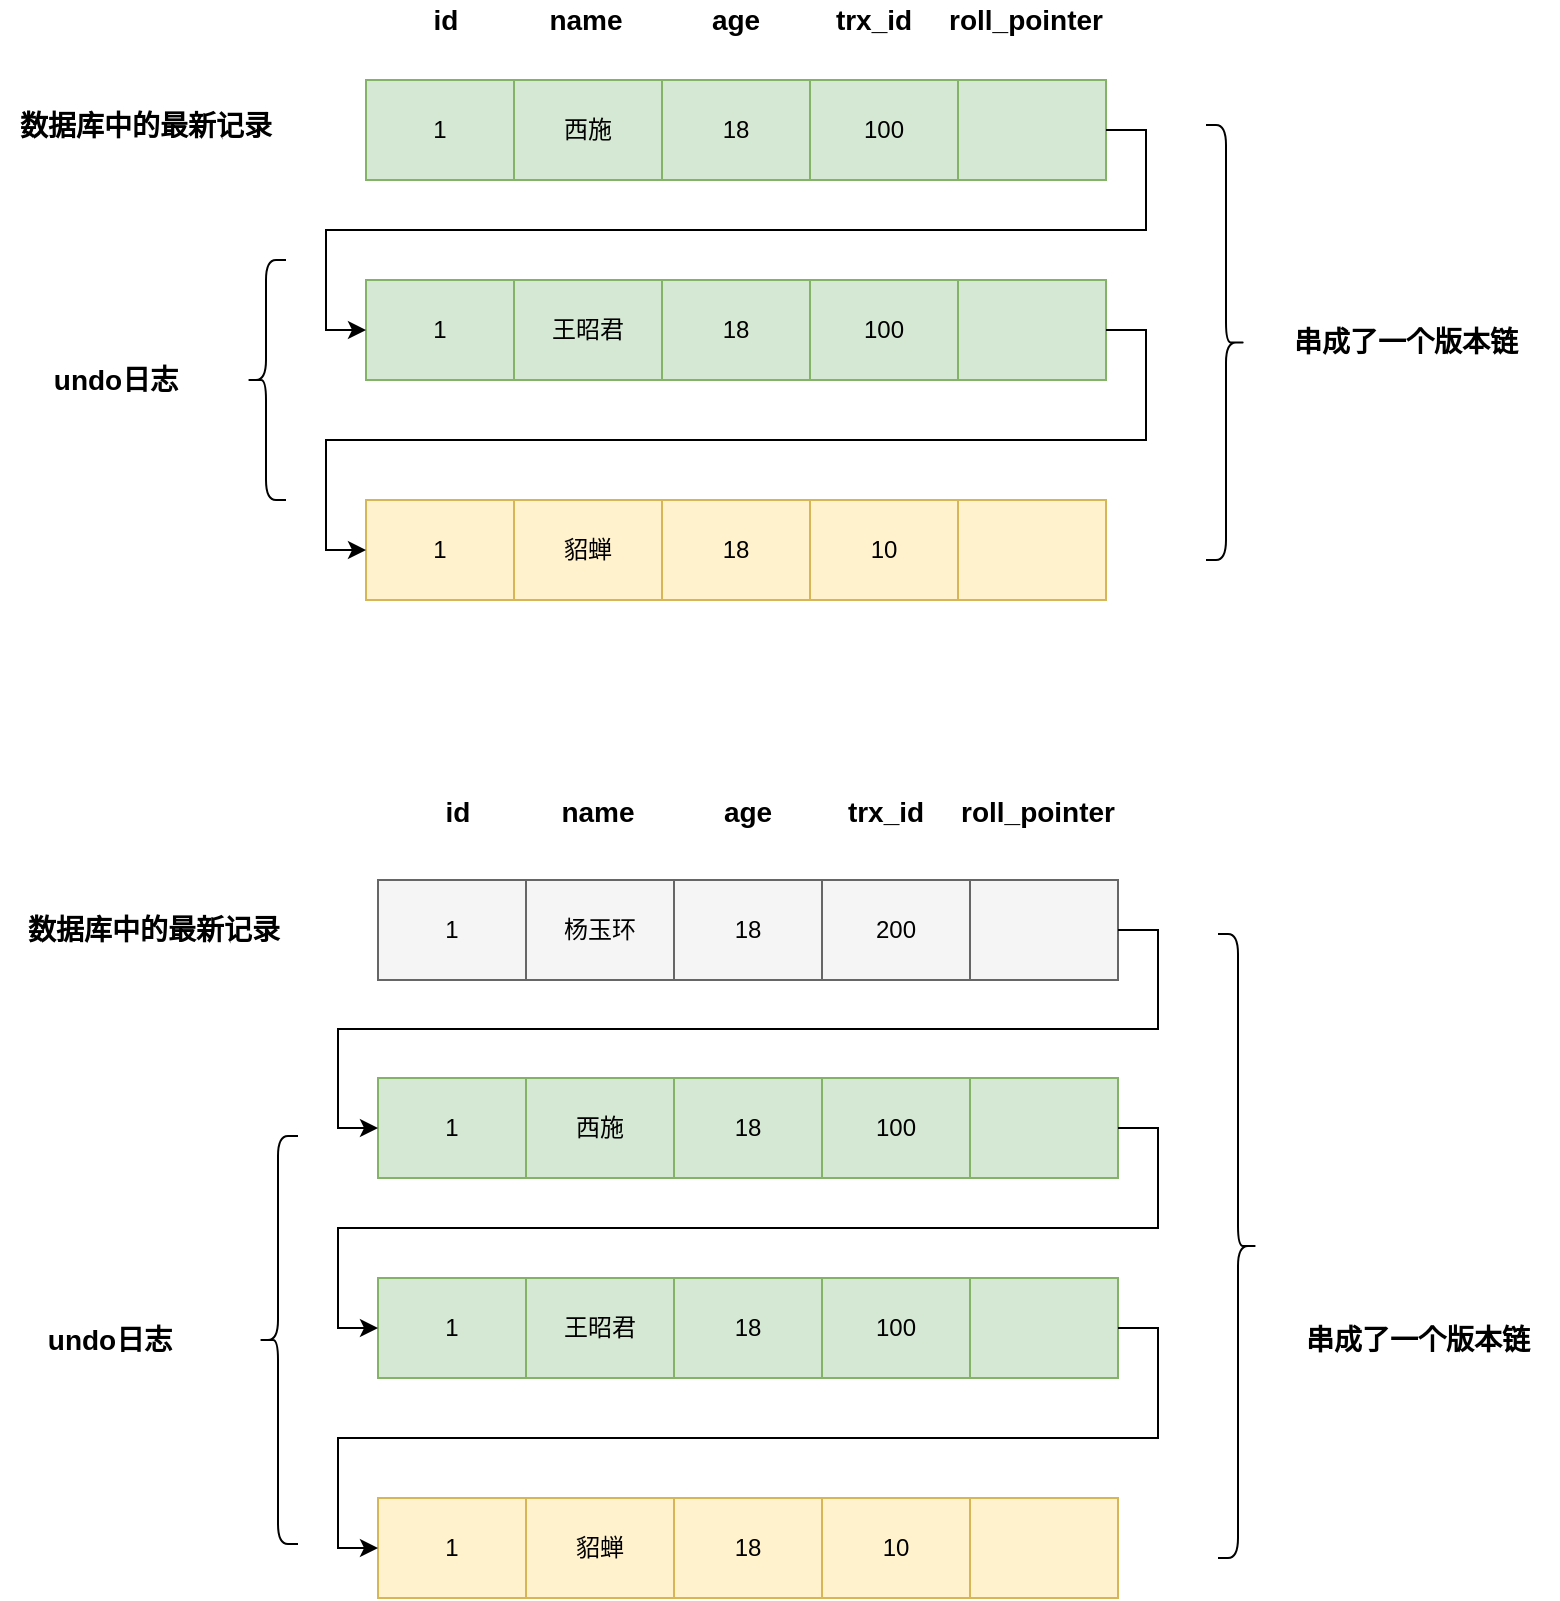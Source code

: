 <mxfile version="14.0.1" type="github">
  <diagram id="eFF3X7ixNtFkOyJvCbLK" name="Page-1">
    <mxGraphModel dx="946" dy="538" grid="0" gridSize="10" guides="1" tooltips="1" connect="1" arrows="1" fold="1" page="1" pageScale="1" pageWidth="827" pageHeight="1169" math="0" shadow="0">
      <root>
        <mxCell id="0" />
        <mxCell id="1" parent="0" />
        <mxCell id="NC3Q2U-BEwjunnLDF6_4-1" value="" style="shape=table;html=1;whiteSpace=wrap;startSize=0;container=1;collapsible=0;childLayout=tableLayout;sketch=0;fillColor=#d5e8d4;strokeColor=#82b366;" vertex="1" parent="1">
          <mxGeometry x="202" y="160" width="370" height="50" as="geometry" />
        </mxCell>
        <mxCell id="NC3Q2U-BEwjunnLDF6_4-2" value="" style="shape=partialRectangle;html=1;whiteSpace=wrap;collapsible=0;dropTarget=0;pointerEvents=0;fillColor=none;top=0;left=0;bottom=0;right=0;points=[[0,0.5],[1,0.5]];portConstraint=eastwest;" vertex="1" parent="NC3Q2U-BEwjunnLDF6_4-1">
          <mxGeometry width="370" height="50" as="geometry" />
        </mxCell>
        <mxCell id="NC3Q2U-BEwjunnLDF6_4-3" value="1" style="shape=partialRectangle;html=1;whiteSpace=wrap;connectable=0;fillColor=none;top=0;left=0;bottom=0;right=0;overflow=hidden;" vertex="1" parent="NC3Q2U-BEwjunnLDF6_4-2">
          <mxGeometry width="74" height="50" as="geometry" />
        </mxCell>
        <mxCell id="NC3Q2U-BEwjunnLDF6_4-4" value="西施" style="shape=partialRectangle;html=1;whiteSpace=wrap;connectable=0;fillColor=none;top=0;left=0;bottom=0;right=0;overflow=hidden;" vertex="1" parent="NC3Q2U-BEwjunnLDF6_4-2">
          <mxGeometry x="74" width="74" height="50" as="geometry" />
        </mxCell>
        <mxCell id="NC3Q2U-BEwjunnLDF6_4-5" value="18" style="shape=partialRectangle;html=1;whiteSpace=wrap;connectable=0;fillColor=none;top=0;left=0;bottom=0;right=0;overflow=hidden;" vertex="1" parent="NC3Q2U-BEwjunnLDF6_4-2">
          <mxGeometry x="148" width="74" height="50" as="geometry" />
        </mxCell>
        <mxCell id="NC3Q2U-BEwjunnLDF6_4-6" value="100" style="shape=partialRectangle;html=1;whiteSpace=wrap;connectable=0;fillColor=none;top=0;left=0;bottom=0;right=0;overflow=hidden;" vertex="1" parent="NC3Q2U-BEwjunnLDF6_4-2">
          <mxGeometry x="222" width="74" height="50" as="geometry" />
        </mxCell>
        <mxCell id="NC3Q2U-BEwjunnLDF6_4-7" style="shape=partialRectangle;html=1;whiteSpace=wrap;connectable=0;fillColor=none;top=0;left=0;bottom=0;right=0;overflow=hidden;" vertex="1" parent="NC3Q2U-BEwjunnLDF6_4-2">
          <mxGeometry x="296" width="74" height="50" as="geometry" />
        </mxCell>
        <mxCell id="NC3Q2U-BEwjunnLDF6_4-8" value="" style="shape=table;html=1;whiteSpace=wrap;startSize=0;container=1;collapsible=0;childLayout=tableLayout;sketch=0;fillColor=#d5e8d4;strokeColor=#82b366;" vertex="1" parent="1">
          <mxGeometry x="202" y="260" width="370" height="50" as="geometry" />
        </mxCell>
        <mxCell id="NC3Q2U-BEwjunnLDF6_4-9" value="" style="shape=partialRectangle;html=1;whiteSpace=wrap;collapsible=0;dropTarget=0;pointerEvents=0;fillColor=none;top=0;left=0;bottom=0;right=0;points=[[0,0.5],[1,0.5]];portConstraint=eastwest;" vertex="1" parent="NC3Q2U-BEwjunnLDF6_4-8">
          <mxGeometry width="370" height="50" as="geometry" />
        </mxCell>
        <mxCell id="NC3Q2U-BEwjunnLDF6_4-10" value="1" style="shape=partialRectangle;html=1;whiteSpace=wrap;connectable=0;fillColor=none;top=0;left=0;bottom=0;right=0;overflow=hidden;" vertex="1" parent="NC3Q2U-BEwjunnLDF6_4-9">
          <mxGeometry width="74" height="50" as="geometry" />
        </mxCell>
        <mxCell id="NC3Q2U-BEwjunnLDF6_4-11" value="王昭君" style="shape=partialRectangle;html=1;whiteSpace=wrap;connectable=0;fillColor=none;top=0;left=0;bottom=0;right=0;overflow=hidden;" vertex="1" parent="NC3Q2U-BEwjunnLDF6_4-9">
          <mxGeometry x="74" width="74" height="50" as="geometry" />
        </mxCell>
        <mxCell id="NC3Q2U-BEwjunnLDF6_4-12" value="18" style="shape=partialRectangle;html=1;whiteSpace=wrap;connectable=0;fillColor=none;top=0;left=0;bottom=0;right=0;overflow=hidden;" vertex="1" parent="NC3Q2U-BEwjunnLDF6_4-9">
          <mxGeometry x="148" width="74" height="50" as="geometry" />
        </mxCell>
        <mxCell id="NC3Q2U-BEwjunnLDF6_4-13" value="100" style="shape=partialRectangle;html=1;whiteSpace=wrap;connectable=0;fillColor=none;top=0;left=0;bottom=0;right=0;overflow=hidden;" vertex="1" parent="NC3Q2U-BEwjunnLDF6_4-9">
          <mxGeometry x="222" width="74" height="50" as="geometry" />
        </mxCell>
        <mxCell id="NC3Q2U-BEwjunnLDF6_4-14" style="shape=partialRectangle;html=1;whiteSpace=wrap;connectable=0;fillColor=none;top=0;left=0;bottom=0;right=0;overflow=hidden;" vertex="1" parent="NC3Q2U-BEwjunnLDF6_4-9">
          <mxGeometry x="296" width="74" height="50" as="geometry" />
        </mxCell>
        <mxCell id="NC3Q2U-BEwjunnLDF6_4-15" value="" style="shape=table;html=1;whiteSpace=wrap;startSize=0;container=1;collapsible=0;childLayout=tableLayout;sketch=0;fillColor=#fff2cc;strokeColor=#d6b656;" vertex="1" parent="1">
          <mxGeometry x="202" y="370" width="370" height="50" as="geometry" />
        </mxCell>
        <mxCell id="NC3Q2U-BEwjunnLDF6_4-16" value="" style="shape=partialRectangle;html=1;whiteSpace=wrap;collapsible=0;dropTarget=0;pointerEvents=0;fillColor=none;top=0;left=0;bottom=0;right=0;points=[[0,0.5],[1,0.5]];portConstraint=eastwest;" vertex="1" parent="NC3Q2U-BEwjunnLDF6_4-15">
          <mxGeometry width="370" height="50" as="geometry" />
        </mxCell>
        <mxCell id="NC3Q2U-BEwjunnLDF6_4-17" value="1" style="shape=partialRectangle;html=1;whiteSpace=wrap;connectable=0;fillColor=none;top=0;left=0;bottom=0;right=0;overflow=hidden;" vertex="1" parent="NC3Q2U-BEwjunnLDF6_4-16">
          <mxGeometry width="74" height="50" as="geometry" />
        </mxCell>
        <mxCell id="NC3Q2U-BEwjunnLDF6_4-18" value="貂蝉" style="shape=partialRectangle;html=1;whiteSpace=wrap;connectable=0;fillColor=none;top=0;left=0;bottom=0;right=0;overflow=hidden;" vertex="1" parent="NC3Q2U-BEwjunnLDF6_4-16">
          <mxGeometry x="74" width="74" height="50" as="geometry" />
        </mxCell>
        <mxCell id="NC3Q2U-BEwjunnLDF6_4-19" value="18" style="shape=partialRectangle;html=1;whiteSpace=wrap;connectable=0;fillColor=none;top=0;left=0;bottom=0;right=0;overflow=hidden;" vertex="1" parent="NC3Q2U-BEwjunnLDF6_4-16">
          <mxGeometry x="148" width="74" height="50" as="geometry" />
        </mxCell>
        <mxCell id="NC3Q2U-BEwjunnLDF6_4-20" value="10" style="shape=partialRectangle;html=1;whiteSpace=wrap;connectable=0;fillColor=none;top=0;left=0;bottom=0;right=0;overflow=hidden;" vertex="1" parent="NC3Q2U-BEwjunnLDF6_4-16">
          <mxGeometry x="222" width="74" height="50" as="geometry" />
        </mxCell>
        <mxCell id="NC3Q2U-BEwjunnLDF6_4-21" style="shape=partialRectangle;html=1;whiteSpace=wrap;connectable=0;fillColor=none;top=0;left=0;bottom=0;right=0;overflow=hidden;" vertex="1" parent="NC3Q2U-BEwjunnLDF6_4-16">
          <mxGeometry x="296" width="74" height="50" as="geometry" />
        </mxCell>
        <mxCell id="NC3Q2U-BEwjunnLDF6_4-22" style="edgeStyle=orthogonalEdgeStyle;rounded=0;orthogonalLoop=1;jettySize=auto;html=1;exitX=1;exitY=0.5;exitDx=0;exitDy=0;entryX=0;entryY=0.5;entryDx=0;entryDy=0;sketch=0;shadow=0;" edge="1" parent="1" source="NC3Q2U-BEwjunnLDF6_4-2" target="NC3Q2U-BEwjunnLDF6_4-9">
          <mxGeometry relative="1" as="geometry" />
        </mxCell>
        <mxCell id="NC3Q2U-BEwjunnLDF6_4-23" style="edgeStyle=orthogonalEdgeStyle;rounded=0;orthogonalLoop=1;jettySize=auto;html=1;exitX=1;exitY=0.5;exitDx=0;exitDy=0;entryX=0;entryY=0.5;entryDx=0;entryDy=0;sketch=0;shadow=0;" edge="1" parent="1" source="NC3Q2U-BEwjunnLDF6_4-9" target="NC3Q2U-BEwjunnLDF6_4-16">
          <mxGeometry relative="1" as="geometry" />
        </mxCell>
        <mxCell id="NC3Q2U-BEwjunnLDF6_4-24" value="&lt;b&gt;&lt;font style=&quot;font-size: 14px&quot;&gt;id&lt;/font&gt;&lt;/b&gt;" style="text;html=1;strokeColor=none;fillColor=none;align=center;verticalAlign=middle;whiteSpace=wrap;rounded=0;sketch=0;" vertex="1" parent="1">
          <mxGeometry x="222" y="120" width="40" height="20" as="geometry" />
        </mxCell>
        <mxCell id="NC3Q2U-BEwjunnLDF6_4-25" value="&lt;b&gt;&lt;font style=&quot;font-size: 14px&quot;&gt;name&lt;/font&gt;&lt;/b&gt;" style="text;html=1;strokeColor=none;fillColor=none;align=center;verticalAlign=middle;whiteSpace=wrap;rounded=0;sketch=0;" vertex="1" parent="1">
          <mxGeometry x="292" y="120" width="40" height="20" as="geometry" />
        </mxCell>
        <mxCell id="NC3Q2U-BEwjunnLDF6_4-26" value="&lt;b&gt;&lt;font style=&quot;font-size: 14px&quot;&gt;age&lt;/font&gt;&lt;/b&gt;" style="text;html=1;strokeColor=none;fillColor=none;align=center;verticalAlign=middle;whiteSpace=wrap;rounded=0;sketch=0;" vertex="1" parent="1">
          <mxGeometry x="367" y="120" width="40" height="20" as="geometry" />
        </mxCell>
        <mxCell id="NC3Q2U-BEwjunnLDF6_4-27" value="&lt;b&gt;&lt;font style=&quot;font-size: 14px&quot;&gt;trx_id&lt;/font&gt;&lt;/b&gt;" style="text;html=1;strokeColor=none;fillColor=none;align=center;verticalAlign=middle;whiteSpace=wrap;rounded=0;sketch=0;" vertex="1" parent="1">
          <mxGeometry x="436" y="120" width="40" height="20" as="geometry" />
        </mxCell>
        <mxCell id="NC3Q2U-BEwjunnLDF6_4-28" value="&lt;b&gt;&lt;font style=&quot;font-size: 14px&quot;&gt;roll_pointer&lt;/font&gt;&lt;/b&gt;" style="text;html=1;strokeColor=none;fillColor=none;align=center;verticalAlign=middle;whiteSpace=wrap;rounded=0;sketch=0;" vertex="1" parent="1">
          <mxGeometry x="512" y="120" width="40" height="20" as="geometry" />
        </mxCell>
        <mxCell id="NC3Q2U-BEwjunnLDF6_4-29" value="" style="shape=curlyBracket;whiteSpace=wrap;html=1;rounded=1;sketch=0;" vertex="1" parent="1">
          <mxGeometry x="142" y="250" width="20" height="120" as="geometry" />
        </mxCell>
        <mxCell id="NC3Q2U-BEwjunnLDF6_4-30" value="&lt;b&gt;&lt;font style=&quot;font-size: 14px&quot;&gt;数据库中的最新记录&lt;/font&gt;&lt;/b&gt;" style="text;html=1;strokeColor=none;fillColor=none;align=center;verticalAlign=middle;whiteSpace=wrap;rounded=0;sketch=0;" vertex="1" parent="1">
          <mxGeometry x="22" y="175" width="140" height="15" as="geometry" />
        </mxCell>
        <mxCell id="NC3Q2U-BEwjunnLDF6_4-31" value="&lt;b&gt;&lt;font style=&quot;font-size: 14px&quot;&gt;undo日志&lt;/font&gt;&lt;/b&gt;" style="text;html=1;strokeColor=none;fillColor=none;align=center;verticalAlign=middle;whiteSpace=wrap;rounded=0;sketch=0;" vertex="1" parent="1">
          <mxGeometry x="22" y="302.5" width="110" height="15" as="geometry" />
        </mxCell>
        <mxCell id="NC3Q2U-BEwjunnLDF6_4-32" value="" style="shape=curlyBracket;whiteSpace=wrap;html=1;rounded=1;sketch=0;direction=west;" vertex="1" parent="1">
          <mxGeometry x="622" y="182.5" width="20" height="217.5" as="geometry" />
        </mxCell>
        <mxCell id="NC3Q2U-BEwjunnLDF6_4-33" value="&lt;b&gt;&lt;font style=&quot;font-size: 14px&quot;&gt;串成了一个版本链&lt;/font&gt;&lt;/b&gt;" style="text;html=1;strokeColor=none;fillColor=none;align=center;verticalAlign=middle;whiteSpace=wrap;rounded=0;sketch=0;" vertex="1" parent="1">
          <mxGeometry x="652" y="283.75" width="140" height="15" as="geometry" />
        </mxCell>
        <mxCell id="NC3Q2U-BEwjunnLDF6_4-67" value="" style="shape=table;html=1;whiteSpace=wrap;startSize=0;container=1;collapsible=0;childLayout=tableLayout;sketch=0;fillColor=#d5e8d4;strokeColor=#82b366;" vertex="1" parent="1">
          <mxGeometry x="208" y="659" width="370" height="50" as="geometry" />
        </mxCell>
        <mxCell id="NC3Q2U-BEwjunnLDF6_4-68" value="" style="shape=partialRectangle;html=1;whiteSpace=wrap;collapsible=0;dropTarget=0;pointerEvents=0;fillColor=none;top=0;left=0;bottom=0;right=0;points=[[0,0.5],[1,0.5]];portConstraint=eastwest;" vertex="1" parent="NC3Q2U-BEwjunnLDF6_4-67">
          <mxGeometry width="370" height="50" as="geometry" />
        </mxCell>
        <mxCell id="NC3Q2U-BEwjunnLDF6_4-69" value="1" style="shape=partialRectangle;html=1;whiteSpace=wrap;connectable=0;fillColor=none;top=0;left=0;bottom=0;right=0;overflow=hidden;" vertex="1" parent="NC3Q2U-BEwjunnLDF6_4-68">
          <mxGeometry width="74" height="50" as="geometry" />
        </mxCell>
        <mxCell id="NC3Q2U-BEwjunnLDF6_4-70" value="西施" style="shape=partialRectangle;html=1;whiteSpace=wrap;connectable=0;fillColor=none;top=0;left=0;bottom=0;right=0;overflow=hidden;" vertex="1" parent="NC3Q2U-BEwjunnLDF6_4-68">
          <mxGeometry x="74" width="74" height="50" as="geometry" />
        </mxCell>
        <mxCell id="NC3Q2U-BEwjunnLDF6_4-71" value="18" style="shape=partialRectangle;html=1;whiteSpace=wrap;connectable=0;fillColor=none;top=0;left=0;bottom=0;right=0;overflow=hidden;" vertex="1" parent="NC3Q2U-BEwjunnLDF6_4-68">
          <mxGeometry x="148" width="74" height="50" as="geometry" />
        </mxCell>
        <mxCell id="NC3Q2U-BEwjunnLDF6_4-72" value="100" style="shape=partialRectangle;html=1;whiteSpace=wrap;connectable=0;fillColor=none;top=0;left=0;bottom=0;right=0;overflow=hidden;" vertex="1" parent="NC3Q2U-BEwjunnLDF6_4-68">
          <mxGeometry x="222" width="74" height="50" as="geometry" />
        </mxCell>
        <mxCell id="NC3Q2U-BEwjunnLDF6_4-73" style="shape=partialRectangle;html=1;whiteSpace=wrap;connectable=0;fillColor=none;top=0;left=0;bottom=0;right=0;overflow=hidden;" vertex="1" parent="NC3Q2U-BEwjunnLDF6_4-68">
          <mxGeometry x="296" width="74" height="50" as="geometry" />
        </mxCell>
        <mxCell id="NC3Q2U-BEwjunnLDF6_4-74" value="" style="shape=table;html=1;whiteSpace=wrap;startSize=0;container=1;collapsible=0;childLayout=tableLayout;sketch=0;fillColor=#d5e8d4;strokeColor=#82b366;" vertex="1" parent="1">
          <mxGeometry x="208" y="759" width="370" height="50" as="geometry" />
        </mxCell>
        <mxCell id="NC3Q2U-BEwjunnLDF6_4-75" value="" style="shape=partialRectangle;html=1;whiteSpace=wrap;collapsible=0;dropTarget=0;pointerEvents=0;fillColor=none;top=0;left=0;bottom=0;right=0;points=[[0,0.5],[1,0.5]];portConstraint=eastwest;" vertex="1" parent="NC3Q2U-BEwjunnLDF6_4-74">
          <mxGeometry width="370" height="50" as="geometry" />
        </mxCell>
        <mxCell id="NC3Q2U-BEwjunnLDF6_4-76" value="1" style="shape=partialRectangle;html=1;whiteSpace=wrap;connectable=0;fillColor=none;top=0;left=0;bottom=0;right=0;overflow=hidden;" vertex="1" parent="NC3Q2U-BEwjunnLDF6_4-75">
          <mxGeometry width="74" height="50" as="geometry" />
        </mxCell>
        <mxCell id="NC3Q2U-BEwjunnLDF6_4-77" value="王昭君" style="shape=partialRectangle;html=1;whiteSpace=wrap;connectable=0;fillColor=none;top=0;left=0;bottom=0;right=0;overflow=hidden;" vertex="1" parent="NC3Q2U-BEwjunnLDF6_4-75">
          <mxGeometry x="74" width="74" height="50" as="geometry" />
        </mxCell>
        <mxCell id="NC3Q2U-BEwjunnLDF6_4-78" value="18" style="shape=partialRectangle;html=1;whiteSpace=wrap;connectable=0;fillColor=none;top=0;left=0;bottom=0;right=0;overflow=hidden;" vertex="1" parent="NC3Q2U-BEwjunnLDF6_4-75">
          <mxGeometry x="148" width="74" height="50" as="geometry" />
        </mxCell>
        <mxCell id="NC3Q2U-BEwjunnLDF6_4-79" value="100" style="shape=partialRectangle;html=1;whiteSpace=wrap;connectable=0;fillColor=none;top=0;left=0;bottom=0;right=0;overflow=hidden;" vertex="1" parent="NC3Q2U-BEwjunnLDF6_4-75">
          <mxGeometry x="222" width="74" height="50" as="geometry" />
        </mxCell>
        <mxCell id="NC3Q2U-BEwjunnLDF6_4-80" style="shape=partialRectangle;html=1;whiteSpace=wrap;connectable=0;fillColor=none;top=0;left=0;bottom=0;right=0;overflow=hidden;" vertex="1" parent="NC3Q2U-BEwjunnLDF6_4-75">
          <mxGeometry x="296" width="74" height="50" as="geometry" />
        </mxCell>
        <mxCell id="NC3Q2U-BEwjunnLDF6_4-81" value="" style="shape=table;html=1;whiteSpace=wrap;startSize=0;container=1;collapsible=0;childLayout=tableLayout;sketch=0;fillColor=#fff2cc;strokeColor=#d6b656;" vertex="1" parent="1">
          <mxGeometry x="208" y="869" width="370" height="50" as="geometry" />
        </mxCell>
        <mxCell id="NC3Q2U-BEwjunnLDF6_4-82" value="" style="shape=partialRectangle;html=1;whiteSpace=wrap;collapsible=0;dropTarget=0;pointerEvents=0;fillColor=none;top=0;left=0;bottom=0;right=0;points=[[0,0.5],[1,0.5]];portConstraint=eastwest;" vertex="1" parent="NC3Q2U-BEwjunnLDF6_4-81">
          <mxGeometry width="370" height="50" as="geometry" />
        </mxCell>
        <mxCell id="NC3Q2U-BEwjunnLDF6_4-83" value="1" style="shape=partialRectangle;html=1;whiteSpace=wrap;connectable=0;fillColor=none;top=0;left=0;bottom=0;right=0;overflow=hidden;" vertex="1" parent="NC3Q2U-BEwjunnLDF6_4-82">
          <mxGeometry width="74" height="50" as="geometry" />
        </mxCell>
        <mxCell id="NC3Q2U-BEwjunnLDF6_4-84" value="貂蝉" style="shape=partialRectangle;html=1;whiteSpace=wrap;connectable=0;fillColor=none;top=0;left=0;bottom=0;right=0;overflow=hidden;" vertex="1" parent="NC3Q2U-BEwjunnLDF6_4-82">
          <mxGeometry x="74" width="74" height="50" as="geometry" />
        </mxCell>
        <mxCell id="NC3Q2U-BEwjunnLDF6_4-85" value="18" style="shape=partialRectangle;html=1;whiteSpace=wrap;connectable=0;fillColor=none;top=0;left=0;bottom=0;right=0;overflow=hidden;" vertex="1" parent="NC3Q2U-BEwjunnLDF6_4-82">
          <mxGeometry x="148" width="74" height="50" as="geometry" />
        </mxCell>
        <mxCell id="NC3Q2U-BEwjunnLDF6_4-86" value="10" style="shape=partialRectangle;html=1;whiteSpace=wrap;connectable=0;fillColor=none;top=0;left=0;bottom=0;right=0;overflow=hidden;" vertex="1" parent="NC3Q2U-BEwjunnLDF6_4-82">
          <mxGeometry x="222" width="74" height="50" as="geometry" />
        </mxCell>
        <mxCell id="NC3Q2U-BEwjunnLDF6_4-87" style="shape=partialRectangle;html=1;whiteSpace=wrap;connectable=0;fillColor=none;top=0;left=0;bottom=0;right=0;overflow=hidden;" vertex="1" parent="NC3Q2U-BEwjunnLDF6_4-82">
          <mxGeometry x="296" width="74" height="50" as="geometry" />
        </mxCell>
        <mxCell id="NC3Q2U-BEwjunnLDF6_4-88" style="edgeStyle=orthogonalEdgeStyle;rounded=0;orthogonalLoop=1;jettySize=auto;html=1;exitX=1;exitY=0.5;exitDx=0;exitDy=0;entryX=0;entryY=0.5;entryDx=0;entryDy=0;sketch=0;shadow=0;" edge="1" parent="1" source="NC3Q2U-BEwjunnLDF6_4-68" target="NC3Q2U-BEwjunnLDF6_4-75">
          <mxGeometry relative="1" as="geometry" />
        </mxCell>
        <mxCell id="NC3Q2U-BEwjunnLDF6_4-89" style="edgeStyle=orthogonalEdgeStyle;rounded=0;orthogonalLoop=1;jettySize=auto;html=1;exitX=1;exitY=0.5;exitDx=0;exitDy=0;entryX=0;entryY=0.5;entryDx=0;entryDy=0;sketch=0;shadow=0;" edge="1" parent="1" source="NC3Q2U-BEwjunnLDF6_4-75" target="NC3Q2U-BEwjunnLDF6_4-82">
          <mxGeometry relative="1" as="geometry" />
        </mxCell>
        <mxCell id="NC3Q2U-BEwjunnLDF6_4-90" value="&lt;b&gt;&lt;font style=&quot;font-size: 14px&quot;&gt;id&lt;/font&gt;&lt;/b&gt;" style="text;html=1;strokeColor=none;fillColor=none;align=center;verticalAlign=middle;whiteSpace=wrap;rounded=0;sketch=0;" vertex="1" parent="1">
          <mxGeometry x="228" y="516" width="40" height="20" as="geometry" />
        </mxCell>
        <mxCell id="NC3Q2U-BEwjunnLDF6_4-91" value="&lt;b&gt;&lt;font style=&quot;font-size: 14px&quot;&gt;name&lt;/font&gt;&lt;/b&gt;" style="text;html=1;strokeColor=none;fillColor=none;align=center;verticalAlign=middle;whiteSpace=wrap;rounded=0;sketch=0;" vertex="1" parent="1">
          <mxGeometry x="298" y="516" width="40" height="20" as="geometry" />
        </mxCell>
        <mxCell id="NC3Q2U-BEwjunnLDF6_4-92" value="&lt;b&gt;&lt;font style=&quot;font-size: 14px&quot;&gt;age&lt;/font&gt;&lt;/b&gt;" style="text;html=1;strokeColor=none;fillColor=none;align=center;verticalAlign=middle;whiteSpace=wrap;rounded=0;sketch=0;" vertex="1" parent="1">
          <mxGeometry x="373" y="516" width="40" height="20" as="geometry" />
        </mxCell>
        <mxCell id="NC3Q2U-BEwjunnLDF6_4-93" value="&lt;b&gt;&lt;font style=&quot;font-size: 14px&quot;&gt;trx_id&lt;/font&gt;&lt;/b&gt;" style="text;html=1;strokeColor=none;fillColor=none;align=center;verticalAlign=middle;whiteSpace=wrap;rounded=0;sketch=0;" vertex="1" parent="1">
          <mxGeometry x="442" y="516" width="40" height="20" as="geometry" />
        </mxCell>
        <mxCell id="NC3Q2U-BEwjunnLDF6_4-94" value="&lt;b&gt;&lt;font style=&quot;font-size: 14px&quot;&gt;roll_pointer&lt;/font&gt;&lt;/b&gt;" style="text;html=1;strokeColor=none;fillColor=none;align=center;verticalAlign=middle;whiteSpace=wrap;rounded=0;sketch=0;" vertex="1" parent="1">
          <mxGeometry x="518" y="516" width="40" height="20" as="geometry" />
        </mxCell>
        <mxCell id="NC3Q2U-BEwjunnLDF6_4-95" value="" style="shape=curlyBracket;whiteSpace=wrap;html=1;rounded=1;sketch=0;" vertex="1" parent="1">
          <mxGeometry x="148" y="688" width="20" height="204" as="geometry" />
        </mxCell>
        <mxCell id="NC3Q2U-BEwjunnLDF6_4-96" value="" style="shape=curlyBracket;whiteSpace=wrap;html=1;rounded=1;sketch=0;direction=west;" vertex="1" parent="1">
          <mxGeometry x="628" y="587" width="20" height="312" as="geometry" />
        </mxCell>
        <mxCell id="NC3Q2U-BEwjunnLDF6_4-97" value="&lt;b&gt;&lt;font style=&quot;font-size: 14px&quot;&gt;串成了一个版本链&lt;/font&gt;&lt;/b&gt;" style="text;html=1;strokeColor=none;fillColor=none;align=center;verticalAlign=middle;whiteSpace=wrap;rounded=0;sketch=0;" vertex="1" parent="1">
          <mxGeometry x="658" y="782.75" width="140" height="15" as="geometry" />
        </mxCell>
        <mxCell id="NC3Q2U-BEwjunnLDF6_4-98" value="" style="shape=table;html=1;whiteSpace=wrap;startSize=0;container=1;collapsible=0;childLayout=tableLayout;sketch=0;fillColor=#f5f5f5;strokeColor=#666666;fontColor=#333333;" vertex="1" parent="1">
          <mxGeometry x="208" y="560" width="370" height="50" as="geometry" />
        </mxCell>
        <mxCell id="NC3Q2U-BEwjunnLDF6_4-99" value="" style="shape=partialRectangle;html=1;whiteSpace=wrap;collapsible=0;dropTarget=0;pointerEvents=0;fillColor=none;top=0;left=0;bottom=0;right=0;points=[[0,0.5],[1,0.5]];portConstraint=eastwest;" vertex="1" parent="NC3Q2U-BEwjunnLDF6_4-98">
          <mxGeometry width="370" height="50" as="geometry" />
        </mxCell>
        <mxCell id="NC3Q2U-BEwjunnLDF6_4-100" value="1" style="shape=partialRectangle;html=1;whiteSpace=wrap;connectable=0;fillColor=none;top=0;left=0;bottom=0;right=0;overflow=hidden;" vertex="1" parent="NC3Q2U-BEwjunnLDF6_4-99">
          <mxGeometry width="74" height="50" as="geometry" />
        </mxCell>
        <mxCell id="NC3Q2U-BEwjunnLDF6_4-101" value="杨玉环" style="shape=partialRectangle;html=1;whiteSpace=wrap;connectable=0;fillColor=none;top=0;left=0;bottom=0;right=0;overflow=hidden;" vertex="1" parent="NC3Q2U-BEwjunnLDF6_4-99">
          <mxGeometry x="74" width="74" height="50" as="geometry" />
        </mxCell>
        <mxCell id="NC3Q2U-BEwjunnLDF6_4-102" value="18" style="shape=partialRectangle;html=1;whiteSpace=wrap;connectable=0;fillColor=none;top=0;left=0;bottom=0;right=0;overflow=hidden;" vertex="1" parent="NC3Q2U-BEwjunnLDF6_4-99">
          <mxGeometry x="148" width="74" height="50" as="geometry" />
        </mxCell>
        <mxCell id="NC3Q2U-BEwjunnLDF6_4-103" value="200" style="shape=partialRectangle;html=1;whiteSpace=wrap;connectable=0;fillColor=none;top=0;left=0;bottom=0;right=0;overflow=hidden;" vertex="1" parent="NC3Q2U-BEwjunnLDF6_4-99">
          <mxGeometry x="222" width="74" height="50" as="geometry" />
        </mxCell>
        <mxCell id="NC3Q2U-BEwjunnLDF6_4-104" style="shape=partialRectangle;html=1;whiteSpace=wrap;connectable=0;fillColor=none;top=0;left=0;bottom=0;right=0;overflow=hidden;" vertex="1" parent="NC3Q2U-BEwjunnLDF6_4-99">
          <mxGeometry x="296" width="74" height="50" as="geometry" />
        </mxCell>
        <mxCell id="NC3Q2U-BEwjunnLDF6_4-106" style="edgeStyle=orthogonalEdgeStyle;rounded=0;orthogonalLoop=1;jettySize=auto;html=1;exitX=1;exitY=0.5;exitDx=0;exitDy=0;entryX=0;entryY=0.5;entryDx=0;entryDy=0;" edge="1" parent="1" source="NC3Q2U-BEwjunnLDF6_4-99" target="NC3Q2U-BEwjunnLDF6_4-68">
          <mxGeometry relative="1" as="geometry" />
        </mxCell>
        <mxCell id="NC3Q2U-BEwjunnLDF6_4-109" value="&lt;b&gt;&lt;font style=&quot;font-size: 14px&quot;&gt;undo日志&lt;/font&gt;&lt;/b&gt;" style="text;html=1;strokeColor=none;fillColor=none;align=center;verticalAlign=middle;whiteSpace=wrap;rounded=0;sketch=0;" vertex="1" parent="1">
          <mxGeometry x="19" y="782.75" width="110" height="15" as="geometry" />
        </mxCell>
        <mxCell id="NC3Q2U-BEwjunnLDF6_4-110" value="&lt;b&gt;&lt;font style=&quot;font-size: 14px&quot;&gt;数据库中的最新记录&lt;/font&gt;&lt;/b&gt;" style="text;html=1;strokeColor=none;fillColor=none;align=center;verticalAlign=middle;whiteSpace=wrap;rounded=0;sketch=0;" vertex="1" parent="1">
          <mxGeometry x="26" y="577" width="140" height="15" as="geometry" />
        </mxCell>
      </root>
    </mxGraphModel>
  </diagram>
</mxfile>
